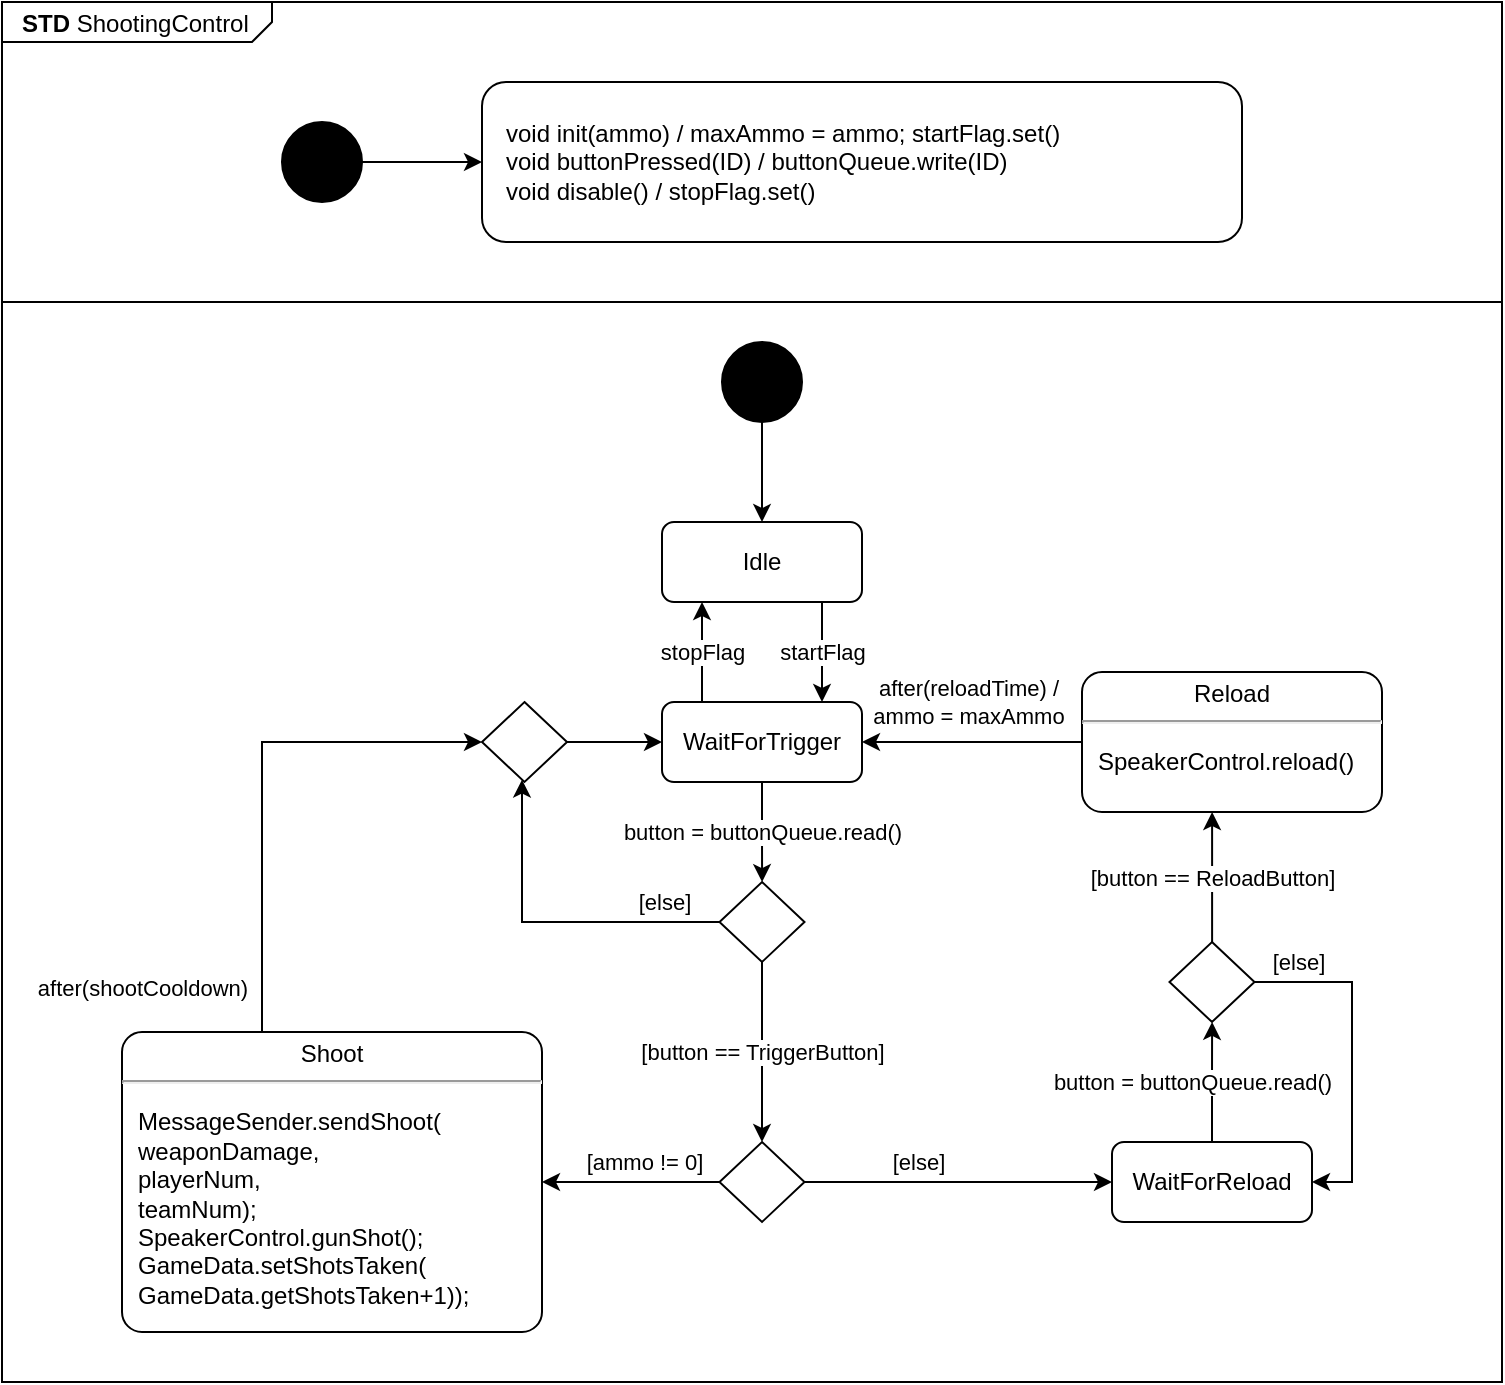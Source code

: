 <mxfile version="21.6.8" type="device">
  <diagram name="Page-1" id="wwqZZdquXVbn17gPfpIG">
    <mxGraphModel dx="528" dy="852" grid="1" gridSize="10" guides="1" tooltips="1" connect="1" arrows="1" fold="1" page="1" pageScale="1" pageWidth="1169" pageHeight="1654" math="0" shadow="0">
      <root>
        <mxCell id="0" />
        <mxCell id="1" parent="0" />
        <mxCell id="N9Q_AhcAN-xkWhXh_RpI-36" value="" style="group" vertex="1" connectable="0" parent="1">
          <mxGeometry x="90" y="80" width="750" height="690" as="geometry" />
        </mxCell>
        <mxCell id="N9Q_AhcAN-xkWhXh_RpI-35" value="" style="rounded=0;whiteSpace=wrap;html=1;" vertex="1" parent="N9Q_AhcAN-xkWhXh_RpI-36">
          <mxGeometry y="150" width="750" height="540" as="geometry" />
        </mxCell>
        <mxCell id="N9Q_AhcAN-xkWhXh_RpI-34" value="&lt;p style=&quot;margin:0px;margin-top:4px;margin-left:10px;text-align:left;&quot;&gt;&lt;b&gt;STD &lt;/b&gt;ShootingControl&lt;/p&gt;" style="html=1;shape=mxgraph.sysml.package;html=1;overflow=fill;whiteSpace=wrap;labelX=135.88;" vertex="1" parent="N9Q_AhcAN-xkWhXh_RpI-36">
          <mxGeometry width="750" height="150" as="geometry" />
        </mxCell>
        <mxCell id="N9Q_AhcAN-xkWhXh_RpI-3" style="edgeStyle=orthogonalEdgeStyle;rounded=0;orthogonalLoop=1;jettySize=auto;html=1;" edge="1" parent="1" source="N9Q_AhcAN-xkWhXh_RpI-1" target="N9Q_AhcAN-xkWhXh_RpI-2">
          <mxGeometry relative="1" as="geometry" />
        </mxCell>
        <mxCell id="N9Q_AhcAN-xkWhXh_RpI-1" value="" style="shape=ellipse;html=1;fillColor=strokeColor;fontSize=18;fontColor=#ffffff;" vertex="1" parent="1">
          <mxGeometry x="230" y="140" width="40" height="40" as="geometry" />
        </mxCell>
        <mxCell id="N9Q_AhcAN-xkWhXh_RpI-2" value="void init(ammo) / maxAmmo = ammo; startFlag.set()&lt;br&gt;void buttonPressed(ID) / buttonQueue.write(ID)&lt;br&gt;void disable() / stopFlag.set()" style="shape=rect;rounded=1;html=1;whiteSpace=wrap;align=left;spacingLeft=10;" vertex="1" parent="1">
          <mxGeometry x="330" y="120" width="380" height="80" as="geometry" />
        </mxCell>
        <mxCell id="N9Q_AhcAN-xkWhXh_RpI-6" style="edgeStyle=orthogonalEdgeStyle;rounded=0;orthogonalLoop=1;jettySize=auto;html=1;" edge="1" parent="1" source="N9Q_AhcAN-xkWhXh_RpI-4" target="N9Q_AhcAN-xkWhXh_RpI-5">
          <mxGeometry relative="1" as="geometry" />
        </mxCell>
        <mxCell id="N9Q_AhcAN-xkWhXh_RpI-4" value="" style="shape=ellipse;html=1;fillColor=strokeColor;fontSize=18;fontColor=#ffffff;" vertex="1" parent="1">
          <mxGeometry x="450" y="250" width="40" height="40" as="geometry" />
        </mxCell>
        <mxCell id="N9Q_AhcAN-xkWhXh_RpI-9" value="startFlag" style="edgeStyle=orthogonalEdgeStyle;rounded=0;orthogonalLoop=1;jettySize=auto;html=1;" edge="1" parent="1" source="N9Q_AhcAN-xkWhXh_RpI-5" target="N9Q_AhcAN-xkWhXh_RpI-8">
          <mxGeometry relative="1" as="geometry">
            <Array as="points">
              <mxPoint x="500" y="410" />
              <mxPoint x="500" y="410" />
            </Array>
          </mxGeometry>
        </mxCell>
        <mxCell id="N9Q_AhcAN-xkWhXh_RpI-5" value="Idle" style="shape=rect;rounded=1;html=1;whiteSpace=wrap;align=center;" vertex="1" parent="1">
          <mxGeometry x="420" y="340" width="100" height="40" as="geometry" />
        </mxCell>
        <mxCell id="N9Q_AhcAN-xkWhXh_RpI-19" value="button = buttonQueue.read()" style="edgeStyle=orthogonalEdgeStyle;rounded=0;orthogonalLoop=1;jettySize=auto;html=1;" edge="1" parent="1" source="N9Q_AhcAN-xkWhXh_RpI-8" target="N9Q_AhcAN-xkWhXh_RpI-17">
          <mxGeometry relative="1" as="geometry" />
        </mxCell>
        <mxCell id="N9Q_AhcAN-xkWhXh_RpI-37" value="stopFlag" style="edgeStyle=orthogonalEdgeStyle;rounded=0;orthogonalLoop=1;jettySize=auto;html=1;" edge="1" parent="1" source="N9Q_AhcAN-xkWhXh_RpI-8" target="N9Q_AhcAN-xkWhXh_RpI-5">
          <mxGeometry relative="1" as="geometry">
            <Array as="points">
              <mxPoint x="440" y="420" />
              <mxPoint x="440" y="420" />
            </Array>
          </mxGeometry>
        </mxCell>
        <mxCell id="N9Q_AhcAN-xkWhXh_RpI-8" value="WaitForTrigger" style="shape=rect;rounded=1;html=1;whiteSpace=wrap;align=center;" vertex="1" parent="1">
          <mxGeometry x="420" y="430" width="100" height="40" as="geometry" />
        </mxCell>
        <mxCell id="N9Q_AhcAN-xkWhXh_RpI-14" value="[ammo != 0]" style="edgeStyle=orthogonalEdgeStyle;rounded=0;orthogonalLoop=1;jettySize=auto;html=1;" edge="1" parent="1" source="N9Q_AhcAN-xkWhXh_RpI-11" target="N9Q_AhcAN-xkWhXh_RpI-13">
          <mxGeometry x="-0.143" y="-10" relative="1" as="geometry">
            <mxPoint as="offset" />
          </mxGeometry>
        </mxCell>
        <mxCell id="N9Q_AhcAN-xkWhXh_RpI-16" value="[else]" style="edgeStyle=orthogonalEdgeStyle;rounded=0;orthogonalLoop=1;jettySize=auto;html=1;" edge="1" parent="1" source="N9Q_AhcAN-xkWhXh_RpI-11" target="N9Q_AhcAN-xkWhXh_RpI-22">
          <mxGeometry x="-0.263" y="10" relative="1" as="geometry">
            <mxPoint as="offset" />
          </mxGeometry>
        </mxCell>
        <mxCell id="N9Q_AhcAN-xkWhXh_RpI-11" value="" style="rhombus;whiteSpace=wrap;html=1;" vertex="1" parent="1">
          <mxGeometry x="448.75" y="650" width="42.5" height="40" as="geometry" />
        </mxCell>
        <mxCell id="N9Q_AhcAN-xkWhXh_RpI-30" value="after(shootCooldown)" style="edgeStyle=orthogonalEdgeStyle;rounded=0;orthogonalLoop=1;jettySize=auto;html=1;" edge="1" parent="1" source="N9Q_AhcAN-xkWhXh_RpI-13" target="N9Q_AhcAN-xkWhXh_RpI-31">
          <mxGeometry x="-0.829" y="60" relative="1" as="geometry">
            <Array as="points">
              <mxPoint x="220" y="450" />
            </Array>
            <mxPoint as="offset" />
          </mxGeometry>
        </mxCell>
        <mxCell id="N9Q_AhcAN-xkWhXh_RpI-13" value="&lt;p style=&quot;margin:0px;margin-top:4px;text-align:center;&quot;&gt;Shoot&lt;/p&gt;&lt;hr&gt;&lt;p&gt;&lt;/p&gt;&lt;p style=&quot;margin:0px;margin-left:8px;text-align:left;&quot;&gt;MessageSender.sendShoot(&lt;/p&gt;&lt;p style=&quot;margin:0px;margin-left:8px;text-align:left;&quot;&gt;weaponDamage,&lt;/p&gt;&lt;p style=&quot;margin:0px;margin-left:8px;text-align:left;&quot;&gt;&lt;span style=&quot;background-color: initial;&quot;&gt;playerNum,&lt;/span&gt;&lt;/p&gt;&lt;p style=&quot;margin:0px;margin-left:8px;text-align:left;&quot;&gt;&lt;span style=&quot;background-color: initial;&quot;&gt;teamNum);&lt;/span&gt;&lt;/p&gt;&lt;p style=&quot;margin:0px;margin-left:8px;text-align:left;&quot;&gt;&lt;span style=&quot;background-color: initial;&quot;&gt;SpeakerControl.gunShot();&lt;/span&gt;&lt;/p&gt;&lt;p style=&quot;margin:0px;margin-left:8px;text-align:left;&quot;&gt;GameData.setShotsTaken(&lt;/p&gt;&lt;p style=&quot;margin:0px;margin-left:8px;text-align:left;&quot;&gt;GameData.getShotsTaken+1));&lt;/p&gt;" style="shape=mxgraph.sysml.simpleState;html=1;overflow=fill;whiteSpace=wrap;align=center;" vertex="1" parent="1">
          <mxGeometry x="150" y="595" width="210" height="150" as="geometry" />
        </mxCell>
        <mxCell id="N9Q_AhcAN-xkWhXh_RpI-21" value="after(reloadTime) / &lt;br&gt;ammo = maxAmmo" style="edgeStyle=orthogonalEdgeStyle;rounded=0;orthogonalLoop=1;jettySize=auto;html=1;" edge="1" parent="1" source="N9Q_AhcAN-xkWhXh_RpI-33" target="N9Q_AhcAN-xkWhXh_RpI-8">
          <mxGeometry x="0.04" y="-20" relative="1" as="geometry">
            <mxPoint x="645" y="450" as="sourcePoint" />
            <Array as="points" />
            <mxPoint as="offset" />
          </mxGeometry>
        </mxCell>
        <mxCell id="N9Q_AhcAN-xkWhXh_RpI-18" value="[button == TriggerButton]" style="edgeStyle=orthogonalEdgeStyle;rounded=0;orthogonalLoop=1;jettySize=auto;html=1;" edge="1" parent="1" source="N9Q_AhcAN-xkWhXh_RpI-17" target="N9Q_AhcAN-xkWhXh_RpI-11">
          <mxGeometry relative="1" as="geometry">
            <mxPoint x="470.0" y="590" as="sourcePoint" />
          </mxGeometry>
        </mxCell>
        <mxCell id="N9Q_AhcAN-xkWhXh_RpI-20" value="[else]" style="edgeStyle=orthogonalEdgeStyle;rounded=0;orthogonalLoop=1;jettySize=auto;html=1;" edge="1" parent="1" source="N9Q_AhcAN-xkWhXh_RpI-17" target="N9Q_AhcAN-xkWhXh_RpI-31">
          <mxGeometry x="-0.678" y="-10" relative="1" as="geometry">
            <Array as="points">
              <mxPoint x="350" y="540" />
              <mxPoint x="350" y="450" />
            </Array>
            <mxPoint as="offset" />
          </mxGeometry>
        </mxCell>
        <mxCell id="N9Q_AhcAN-xkWhXh_RpI-17" value="" style="rhombus;whiteSpace=wrap;html=1;" vertex="1" parent="1">
          <mxGeometry x="448.75" y="520" width="42.5" height="40" as="geometry" />
        </mxCell>
        <mxCell id="N9Q_AhcAN-xkWhXh_RpI-27" value="button = buttonQueue.read()" style="edgeStyle=orthogonalEdgeStyle;rounded=0;orthogonalLoop=1;jettySize=auto;html=1;" edge="1" parent="1" source="N9Q_AhcAN-xkWhXh_RpI-22" target="N9Q_AhcAN-xkWhXh_RpI-24">
          <mxGeometry x="-0.002" y="-10" relative="1" as="geometry">
            <mxPoint x="-20" as="offset" />
          </mxGeometry>
        </mxCell>
        <mxCell id="N9Q_AhcAN-xkWhXh_RpI-22" value="WaitForReload" style="shape=rect;rounded=1;html=1;whiteSpace=wrap;align=center;" vertex="1" parent="1">
          <mxGeometry x="645" y="650" width="100" height="40" as="geometry" />
        </mxCell>
        <mxCell id="N9Q_AhcAN-xkWhXh_RpI-25" value="[button == ReloadButton]" style="edgeStyle=orthogonalEdgeStyle;rounded=0;orthogonalLoop=1;jettySize=auto;html=1;" edge="1" parent="1" source="N9Q_AhcAN-xkWhXh_RpI-24" target="N9Q_AhcAN-xkWhXh_RpI-33">
          <mxGeometry relative="1" as="geometry">
            <mxPoint x="695" y="470" as="targetPoint" />
            <Array as="points">
              <mxPoint x="695" y="500" />
              <mxPoint x="695" y="500" />
            </Array>
          </mxGeometry>
        </mxCell>
        <mxCell id="N9Q_AhcAN-xkWhXh_RpI-26" value="[else]" style="edgeStyle=orthogonalEdgeStyle;rounded=0;orthogonalLoop=1;jettySize=auto;html=1;" edge="1" parent="1" source="N9Q_AhcAN-xkWhXh_RpI-24" target="N9Q_AhcAN-xkWhXh_RpI-22">
          <mxGeometry x="-0.748" y="10" relative="1" as="geometry">
            <Array as="points">
              <mxPoint x="765" y="570" />
              <mxPoint x="765" y="670" />
            </Array>
            <mxPoint as="offset" />
          </mxGeometry>
        </mxCell>
        <mxCell id="N9Q_AhcAN-xkWhXh_RpI-24" value="" style="rhombus;whiteSpace=wrap;html=1;" vertex="1" parent="1">
          <mxGeometry x="673.75" y="550" width="42.5" height="40" as="geometry" />
        </mxCell>
        <mxCell id="N9Q_AhcAN-xkWhXh_RpI-32" style="edgeStyle=orthogonalEdgeStyle;rounded=0;orthogonalLoop=1;jettySize=auto;html=1;" edge="1" parent="1" source="N9Q_AhcAN-xkWhXh_RpI-31" target="N9Q_AhcAN-xkWhXh_RpI-8">
          <mxGeometry relative="1" as="geometry" />
        </mxCell>
        <mxCell id="N9Q_AhcAN-xkWhXh_RpI-31" value="" style="rhombus;whiteSpace=wrap;html=1;" vertex="1" parent="1">
          <mxGeometry x="330" y="430" width="42.5" height="40" as="geometry" />
        </mxCell>
        <mxCell id="N9Q_AhcAN-xkWhXh_RpI-33" value="&lt;p style=&quot;margin:0px;margin-top:4px;text-align:center;&quot;&gt;Reload&lt;/p&gt;&lt;hr&gt;&lt;p&gt;&lt;/p&gt;&lt;p style=&quot;margin:0px;margin-left:8px;text-align:left;&quot;&gt;SpeakerControl.reload()&lt;/p&gt;" style="shape=mxgraph.sysml.simpleState;html=1;overflow=fill;whiteSpace=wrap;align=center;" vertex="1" parent="1">
          <mxGeometry x="630" y="415" width="150" height="70" as="geometry" />
        </mxCell>
      </root>
    </mxGraphModel>
  </diagram>
</mxfile>
